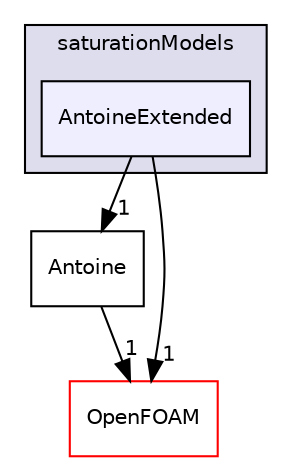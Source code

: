digraph "src/phaseSystemModels/reactingEulerFoam/interfacialCompositionModels/saturationModels/AntoineExtended" {
  bgcolor=transparent;
  compound=true
  node [ fontsize="10", fontname="Helvetica"];
  edge [ labelfontsize="10", labelfontname="Helvetica"];
  subgraph clusterdir_f832372c159f1b7f6f9e363867cbf30f {
    graph [ bgcolor="#ddddee", pencolor="black", label="saturationModels" fontname="Helvetica", fontsize="10", URL="dir_f832372c159f1b7f6f9e363867cbf30f.html"]
  dir_54e110e5e03a3e59c0cde98ffd53601f [shape=box, label="AntoineExtended", style="filled", fillcolor="#eeeeff", pencolor="black", URL="dir_54e110e5e03a3e59c0cde98ffd53601f.html"];
  }
  dir_94519a7baef7abb81b94086dc1467db7 [shape=box label="Antoine" URL="dir_94519a7baef7abb81b94086dc1467db7.html"];
  dir_c5473ff19b20e6ec4dfe5c310b3778a8 [shape=box label="OpenFOAM" color="red" URL="dir_c5473ff19b20e6ec4dfe5c310b3778a8.html"];
  dir_94519a7baef7abb81b94086dc1467db7->dir_c5473ff19b20e6ec4dfe5c310b3778a8 [headlabel="1", labeldistance=1.5 headhref="dir_003053_002151.html"];
  dir_54e110e5e03a3e59c0cde98ffd53601f->dir_94519a7baef7abb81b94086dc1467db7 [headlabel="1", labeldistance=1.5 headhref="dir_003054_003053.html"];
  dir_54e110e5e03a3e59c0cde98ffd53601f->dir_c5473ff19b20e6ec4dfe5c310b3778a8 [headlabel="1", labeldistance=1.5 headhref="dir_003054_002151.html"];
}
